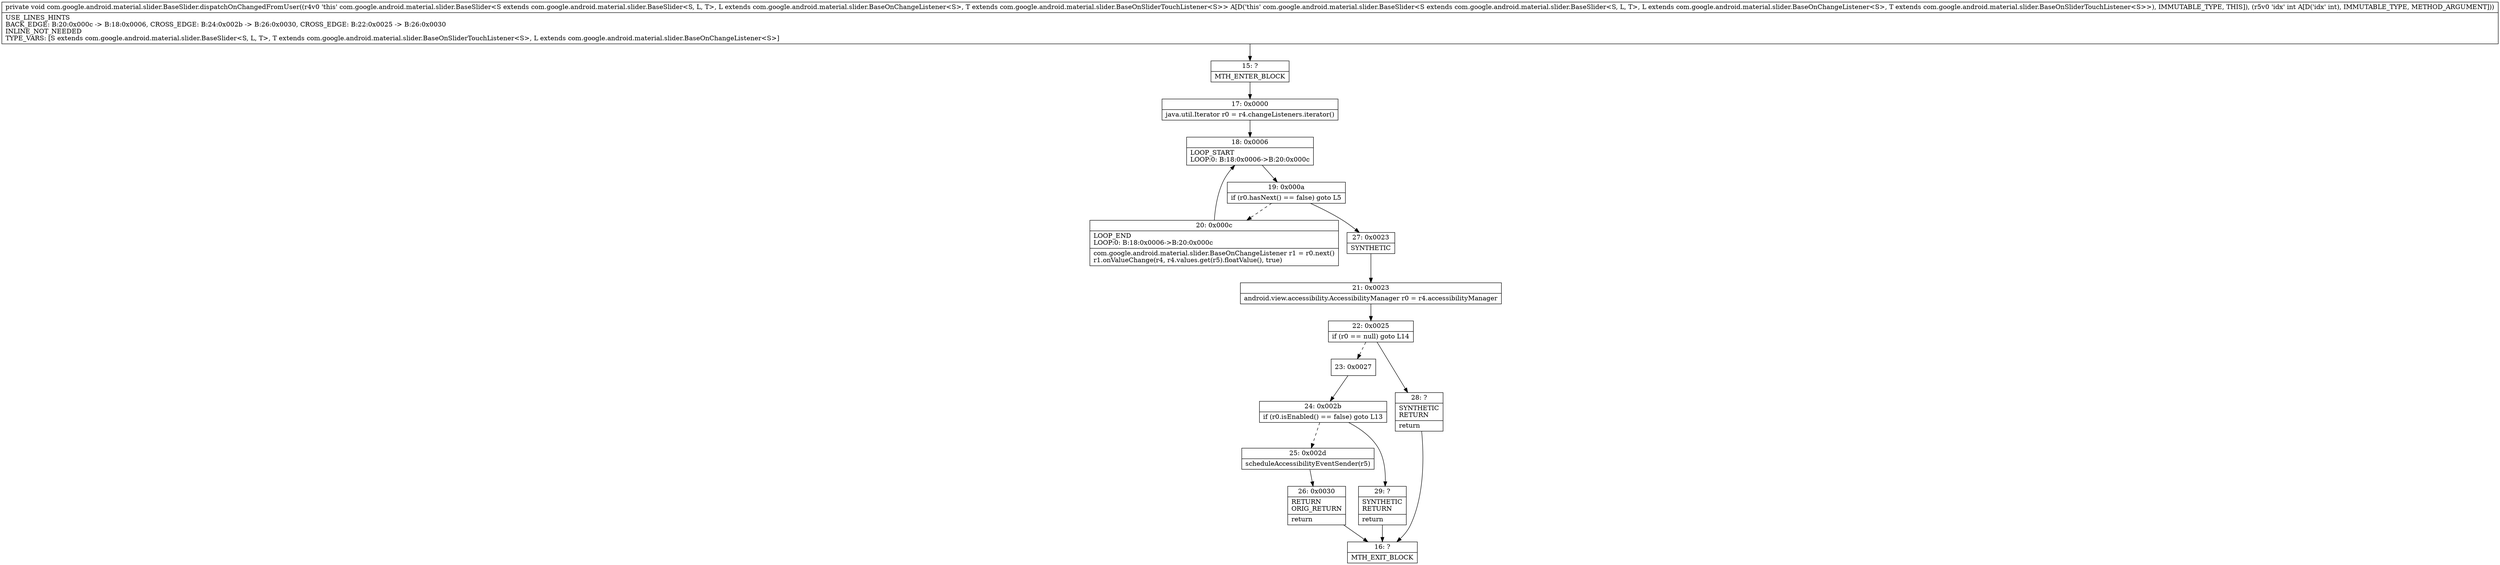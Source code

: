 digraph "CFG forcom.google.android.material.slider.BaseSlider.dispatchOnChangedFromUser(I)V" {
Node_15 [shape=record,label="{15\:\ ?|MTH_ENTER_BLOCK\l}"];
Node_17 [shape=record,label="{17\:\ 0x0000|java.util.Iterator r0 = r4.changeListeners.iterator()\l}"];
Node_18 [shape=record,label="{18\:\ 0x0006|LOOP_START\lLOOP:0: B:18:0x0006\-\>B:20:0x000c\l}"];
Node_19 [shape=record,label="{19\:\ 0x000a|if (r0.hasNext() == false) goto L5\l}"];
Node_20 [shape=record,label="{20\:\ 0x000c|LOOP_END\lLOOP:0: B:18:0x0006\-\>B:20:0x000c\l|com.google.android.material.slider.BaseOnChangeListener r1 = r0.next()\lr1.onValueChange(r4, r4.values.get(r5).floatValue(), true)\l}"];
Node_27 [shape=record,label="{27\:\ 0x0023|SYNTHETIC\l}"];
Node_21 [shape=record,label="{21\:\ 0x0023|android.view.accessibility.AccessibilityManager r0 = r4.accessibilityManager\l}"];
Node_22 [shape=record,label="{22\:\ 0x0025|if (r0 == null) goto L14\l}"];
Node_23 [shape=record,label="{23\:\ 0x0027}"];
Node_24 [shape=record,label="{24\:\ 0x002b|if (r0.isEnabled() == false) goto L13\l}"];
Node_25 [shape=record,label="{25\:\ 0x002d|scheduleAccessibilityEventSender(r5)\l}"];
Node_26 [shape=record,label="{26\:\ 0x0030|RETURN\lORIG_RETURN\l|return\l}"];
Node_16 [shape=record,label="{16\:\ ?|MTH_EXIT_BLOCK\l}"];
Node_29 [shape=record,label="{29\:\ ?|SYNTHETIC\lRETURN\l|return\l}"];
Node_28 [shape=record,label="{28\:\ ?|SYNTHETIC\lRETURN\l|return\l}"];
MethodNode[shape=record,label="{private void com.google.android.material.slider.BaseSlider.dispatchOnChangedFromUser((r4v0 'this' com.google.android.material.slider.BaseSlider\<S extends com.google.android.material.slider.BaseSlider\<S, L, T\>, L extends com.google.android.material.slider.BaseOnChangeListener\<S\>, T extends com.google.android.material.slider.BaseOnSliderTouchListener\<S\>\> A[D('this' com.google.android.material.slider.BaseSlider\<S extends com.google.android.material.slider.BaseSlider\<S, L, T\>, L extends com.google.android.material.slider.BaseOnChangeListener\<S\>, T extends com.google.android.material.slider.BaseOnSliderTouchListener\<S\>\>), IMMUTABLE_TYPE, THIS]), (r5v0 'idx' int A[D('idx' int), IMMUTABLE_TYPE, METHOD_ARGUMENT]))  | USE_LINES_HINTS\lBACK_EDGE: B:20:0x000c \-\> B:18:0x0006, CROSS_EDGE: B:24:0x002b \-\> B:26:0x0030, CROSS_EDGE: B:22:0x0025 \-\> B:26:0x0030\lINLINE_NOT_NEEDED\lTYPE_VARS: [S extends com.google.android.material.slider.BaseSlider\<S, L, T\>, T extends com.google.android.material.slider.BaseOnSliderTouchListener\<S\>, L extends com.google.android.material.slider.BaseOnChangeListener\<S\>]\l}"];
MethodNode -> Node_15;Node_15 -> Node_17;
Node_17 -> Node_18;
Node_18 -> Node_19;
Node_19 -> Node_20[style=dashed];
Node_19 -> Node_27;
Node_20 -> Node_18;
Node_27 -> Node_21;
Node_21 -> Node_22;
Node_22 -> Node_23[style=dashed];
Node_22 -> Node_28;
Node_23 -> Node_24;
Node_24 -> Node_25[style=dashed];
Node_24 -> Node_29;
Node_25 -> Node_26;
Node_26 -> Node_16;
Node_29 -> Node_16;
Node_28 -> Node_16;
}

